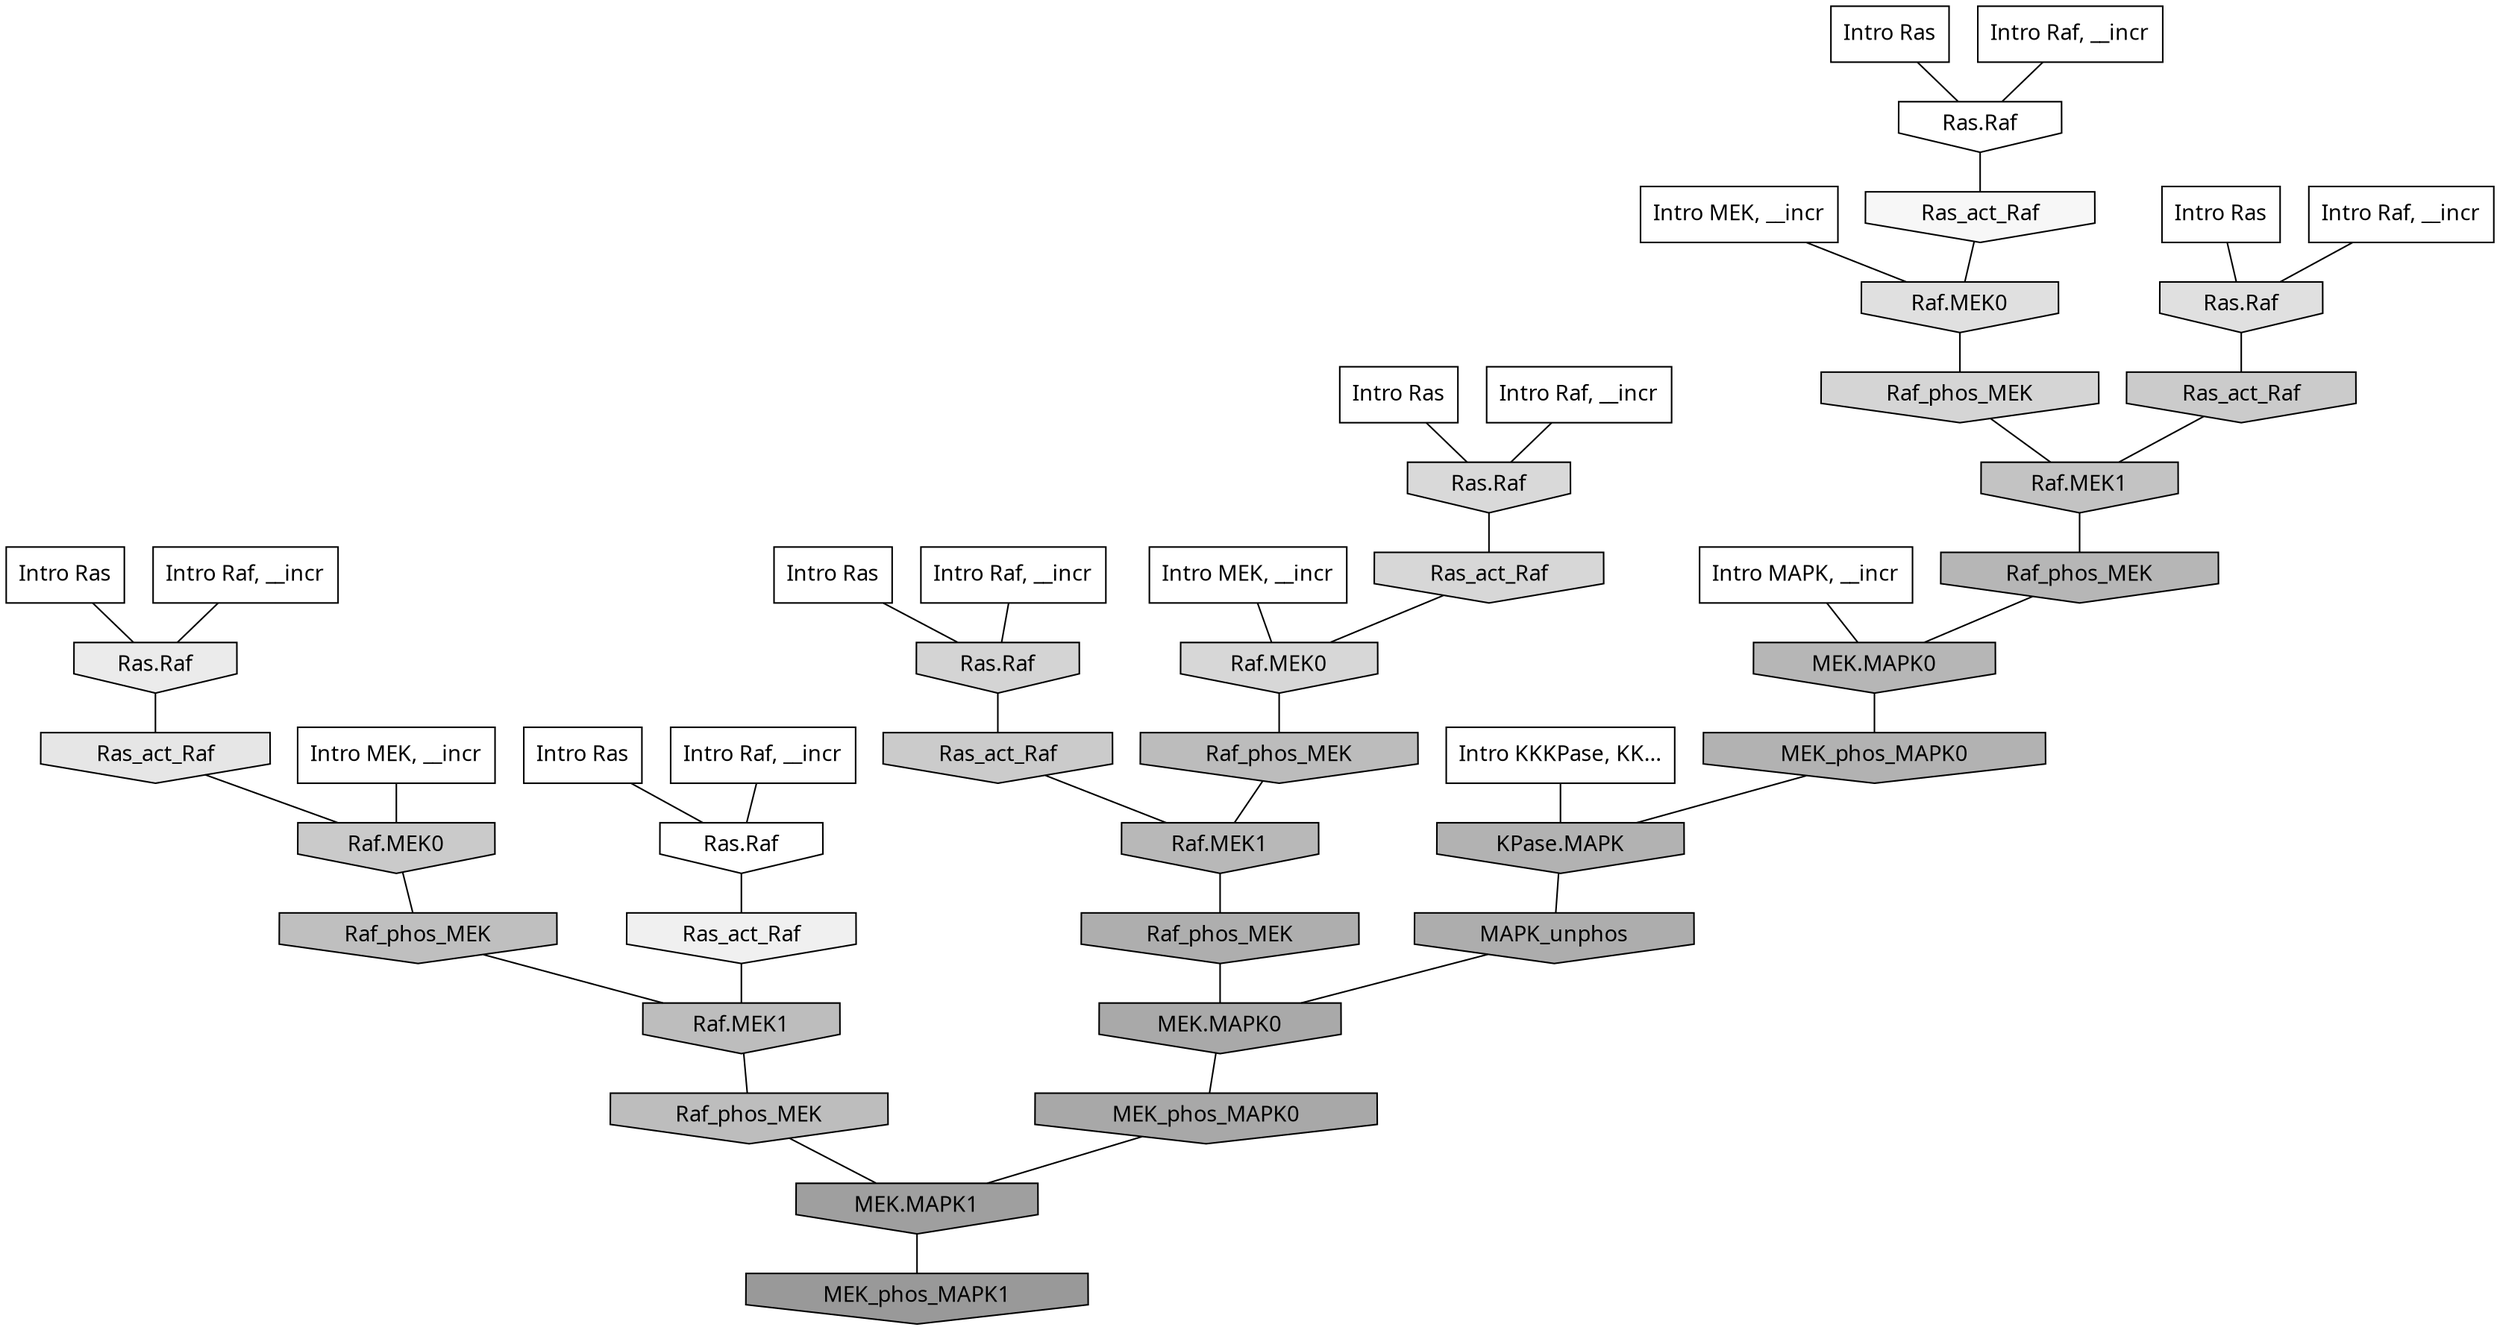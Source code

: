 digraph G{
  rankdir="TB";
  ranksep=0.30;
  node [fontname="CMU Serif"];
  edge [fontname="CMU Serif"];
  
  10 [label="Intro Ras", shape=rectangle, style=filled, fillcolor="0.000 0.000 1.000"]
  
  11 [label="Intro Ras", shape=rectangle, style=filled, fillcolor="0.000 0.000 1.000"]
  
  34 [label="Intro Ras", shape=rectangle, style=filled, fillcolor="0.000 0.000 1.000"]
  
  50 [label="Intro Ras", shape=rectangle, style=filled, fillcolor="0.000 0.000 1.000"]
  
  62 [label="Intro Ras", shape=rectangle, style=filled, fillcolor="0.000 0.000 1.000"]
  
  86 [label="Intro Ras", shape=rectangle, style=filled, fillcolor="0.000 0.000 1.000"]
  
  388 [label="Intro Raf, __incr", shape=rectangle, style=filled, fillcolor="0.000 0.000 1.000"]
  
  483 [label="Intro Raf, __incr", shape=rectangle, style=filled, fillcolor="0.000 0.000 1.000"]
  
  495 [label="Intro Raf, __incr", shape=rectangle, style=filled, fillcolor="0.000 0.000 1.000"]
  
  670 [label="Intro Raf, __incr", shape=rectangle, style=filled, fillcolor="0.000 0.000 1.000"]
  
  741 [label="Intro Raf, __incr", shape=rectangle, style=filled, fillcolor="0.000 0.000 1.000"]
  
  1007 [label="Intro Raf, __incr", shape=rectangle, style=filled, fillcolor="0.000 0.000 1.000"]
  
  1187 [label="Intro MEK, __incr", shape=rectangle, style=filled, fillcolor="0.000 0.000 1.000"]
  
  1483 [label="Intro MEK, __incr", shape=rectangle, style=filled, fillcolor="0.000 0.000 1.000"]
  
  1740 [label="Intro MEK, __incr", shape=rectangle, style=filled, fillcolor="0.000 0.000 1.000"]
  
  2566 [label="Intro MAPK, __incr", shape=rectangle, style=filled, fillcolor="0.000 0.000 1.000"]
  
  3125 [label="Intro KKKPase, KK...", shape=rectangle, style=filled, fillcolor="0.000 0.000 1.000"]
  
  3245 [label="Ras.Raf", shape=invhouse, style=filled, fillcolor="0.000 0.000 1.000"]
  
  3282 [label="Ras.Raf", shape=invhouse, style=filled, fillcolor="0.000 0.000 1.000"]
  
  3524 [label="Ras_act_Raf", shape=invhouse, style=filled, fillcolor="0.000 0.000 0.967"]
  
  3793 [label="Ras_act_Raf", shape=invhouse, style=filled, fillcolor="0.000 0.000 0.941"]
  
  4131 [label="Ras.Raf", shape=invhouse, style=filled, fillcolor="0.000 0.000 0.920"]
  
  4396 [label="Ras_act_Raf", shape=invhouse, style=filled, fillcolor="0.000 0.000 0.901"]
  
  4776 [label="Raf.MEK0", shape=invhouse, style=filled, fillcolor="0.000 0.000 0.878"]
  
  4827 [label="Ras.Raf", shape=invhouse, style=filled, fillcolor="0.000 0.000 0.876"]
  
  5269 [label="Ras.Raf", shape=invhouse, style=filled, fillcolor="0.000 0.000 0.849"]
  
  5430 [label="Ras_act_Raf", shape=invhouse, style=filled, fillcolor="0.000 0.000 0.842"]
  
  5432 [label="Raf.MEK0", shape=invhouse, style=filled, fillcolor="0.000 0.000 0.842"]
  
  5544 [label="Raf_phos_MEK", shape=invhouse, style=filled, fillcolor="0.000 0.000 0.833"]
  
  5598 [label="Ras.Raf", shape=invhouse, style=filled, fillcolor="0.000 0.000 0.830"]
  
  6306 [label="Ras_act_Raf", shape=invhouse, style=filled, fillcolor="0.000 0.000 0.796"]
  
  6338 [label="Ras_act_Raf", shape=invhouse, style=filled, fillcolor="0.000 0.000 0.795"]
  
  6446 [label="Raf.MEK0", shape=invhouse, style=filled, fillcolor="0.000 0.000 0.790"]
  
  7192 [label="Raf.MEK1", shape=invhouse, style=filled, fillcolor="0.000 0.000 0.764"]
  
  7657 [label="Raf_phos_MEK", shape=invhouse, style=filled, fillcolor="0.000 0.000 0.750"]
  
  7944 [label="Raf.MEK1", shape=invhouse, style=filled, fillcolor="0.000 0.000 0.741"]
  
  8016 [label="Raf_phos_MEK", shape=invhouse, style=filled, fillcolor="0.000 0.000 0.739"]
  
  8130 [label="Raf_phos_MEK", shape=invhouse, style=filled, fillcolor="0.000 0.000 0.736"]
  
  8643 [label="Raf.MEK1", shape=invhouse, style=filled, fillcolor="0.000 0.000 0.721"]
  
  8942 [label="Raf_phos_MEK", shape=invhouse, style=filled, fillcolor="0.000 0.000 0.712"]
  
  8947 [label="MEK.MAPK0", shape=invhouse, style=filled, fillcolor="0.000 0.000 0.712"]
  
  9475 [label="MEK_phos_MAPK0", shape=invhouse, style=filled, fillcolor="0.000 0.000 0.699"]
  
  9611 [label="KPase.MAPK", shape=invhouse, style=filled, fillcolor="0.000 0.000 0.697"]
  
  10309 [label="Raf_phos_MEK", shape=invhouse, style=filled, fillcolor="0.000 0.000 0.682"]
  
  10585 [label="MAPK_unphos", shape=invhouse, style=filled, fillcolor="0.000 0.000 0.677"]
  
  11397 [label="MEK.MAPK0", shape=invhouse, style=filled, fillcolor="0.000 0.000 0.661"]
  
  11534 [label="MEK_phos_MAPK0", shape=invhouse, style=filled, fillcolor="0.000 0.000 0.659"]
  
  13621 [label="MEK.MAPK1", shape=invhouse, style=filled, fillcolor="0.000 0.000 0.625"]
  
  15435 [label="MEK_phos_MAPK1", shape=invhouse, style=filled, fillcolor="0.000 0.000 0.600"]
  
  
  13621 -> 15435 [dir=none, color="0.000 0.000 0.000"] 
  11534 -> 13621 [dir=none, color="0.000 0.000 0.000"] 
  11397 -> 11534 [dir=none, color="0.000 0.000 0.000"] 
  10585 -> 11397 [dir=none, color="0.000 0.000 0.000"] 
  10309 -> 11397 [dir=none, color="0.000 0.000 0.000"] 
  9611 -> 10585 [dir=none, color="0.000 0.000 0.000"] 
  9475 -> 9611 [dir=none, color="0.000 0.000 0.000"] 
  8947 -> 9475 [dir=none, color="0.000 0.000 0.000"] 
  8942 -> 8947 [dir=none, color="0.000 0.000 0.000"] 
  8643 -> 10309 [dir=none, color="0.000 0.000 0.000"] 
  8130 -> 8643 [dir=none, color="0.000 0.000 0.000"] 
  8016 -> 13621 [dir=none, color="0.000 0.000 0.000"] 
  7944 -> 8016 [dir=none, color="0.000 0.000 0.000"] 
  7657 -> 7944 [dir=none, color="0.000 0.000 0.000"] 
  7192 -> 8942 [dir=none, color="0.000 0.000 0.000"] 
  6446 -> 7657 [dir=none, color="0.000 0.000 0.000"] 
  6338 -> 7192 [dir=none, color="0.000 0.000 0.000"] 
  6306 -> 8643 [dir=none, color="0.000 0.000 0.000"] 
  5598 -> 6306 [dir=none, color="0.000 0.000 0.000"] 
  5544 -> 7192 [dir=none, color="0.000 0.000 0.000"] 
  5432 -> 8130 [dir=none, color="0.000 0.000 0.000"] 
  5430 -> 5432 [dir=none, color="0.000 0.000 0.000"] 
  5269 -> 5430 [dir=none, color="0.000 0.000 0.000"] 
  4827 -> 6338 [dir=none, color="0.000 0.000 0.000"] 
  4776 -> 5544 [dir=none, color="0.000 0.000 0.000"] 
  4396 -> 6446 [dir=none, color="0.000 0.000 0.000"] 
  4131 -> 4396 [dir=none, color="0.000 0.000 0.000"] 
  3793 -> 7944 [dir=none, color="0.000 0.000 0.000"] 
  3524 -> 4776 [dir=none, color="0.000 0.000 0.000"] 
  3282 -> 3793 [dir=none, color="0.000 0.000 0.000"] 
  3245 -> 3524 [dir=none, color="0.000 0.000 0.000"] 
  3125 -> 9611 [dir=none, color="0.000 0.000 0.000"] 
  2566 -> 8947 [dir=none, color="0.000 0.000 0.000"] 
  1740 -> 5432 [dir=none, color="0.000 0.000 0.000"] 
  1483 -> 6446 [dir=none, color="0.000 0.000 0.000"] 
  1187 -> 4776 [dir=none, color="0.000 0.000 0.000"] 
  1007 -> 3282 [dir=none, color="0.000 0.000 0.000"] 
  741 -> 5598 [dir=none, color="0.000 0.000 0.000"] 
  670 -> 4131 [dir=none, color="0.000 0.000 0.000"] 
  495 -> 3245 [dir=none, color="0.000 0.000 0.000"] 
  483 -> 4827 [dir=none, color="0.000 0.000 0.000"] 
  388 -> 5269 [dir=none, color="0.000 0.000 0.000"] 
  86 -> 5269 [dir=none, color="0.000 0.000 0.000"] 
  62 -> 3245 [dir=none, color="0.000 0.000 0.000"] 
  50 -> 4131 [dir=none, color="0.000 0.000 0.000"] 
  34 -> 3282 [dir=none, color="0.000 0.000 0.000"] 
  11 -> 4827 [dir=none, color="0.000 0.000 0.000"] 
  10 -> 5598 [dir=none, color="0.000 0.000 0.000"] 
  
  }
